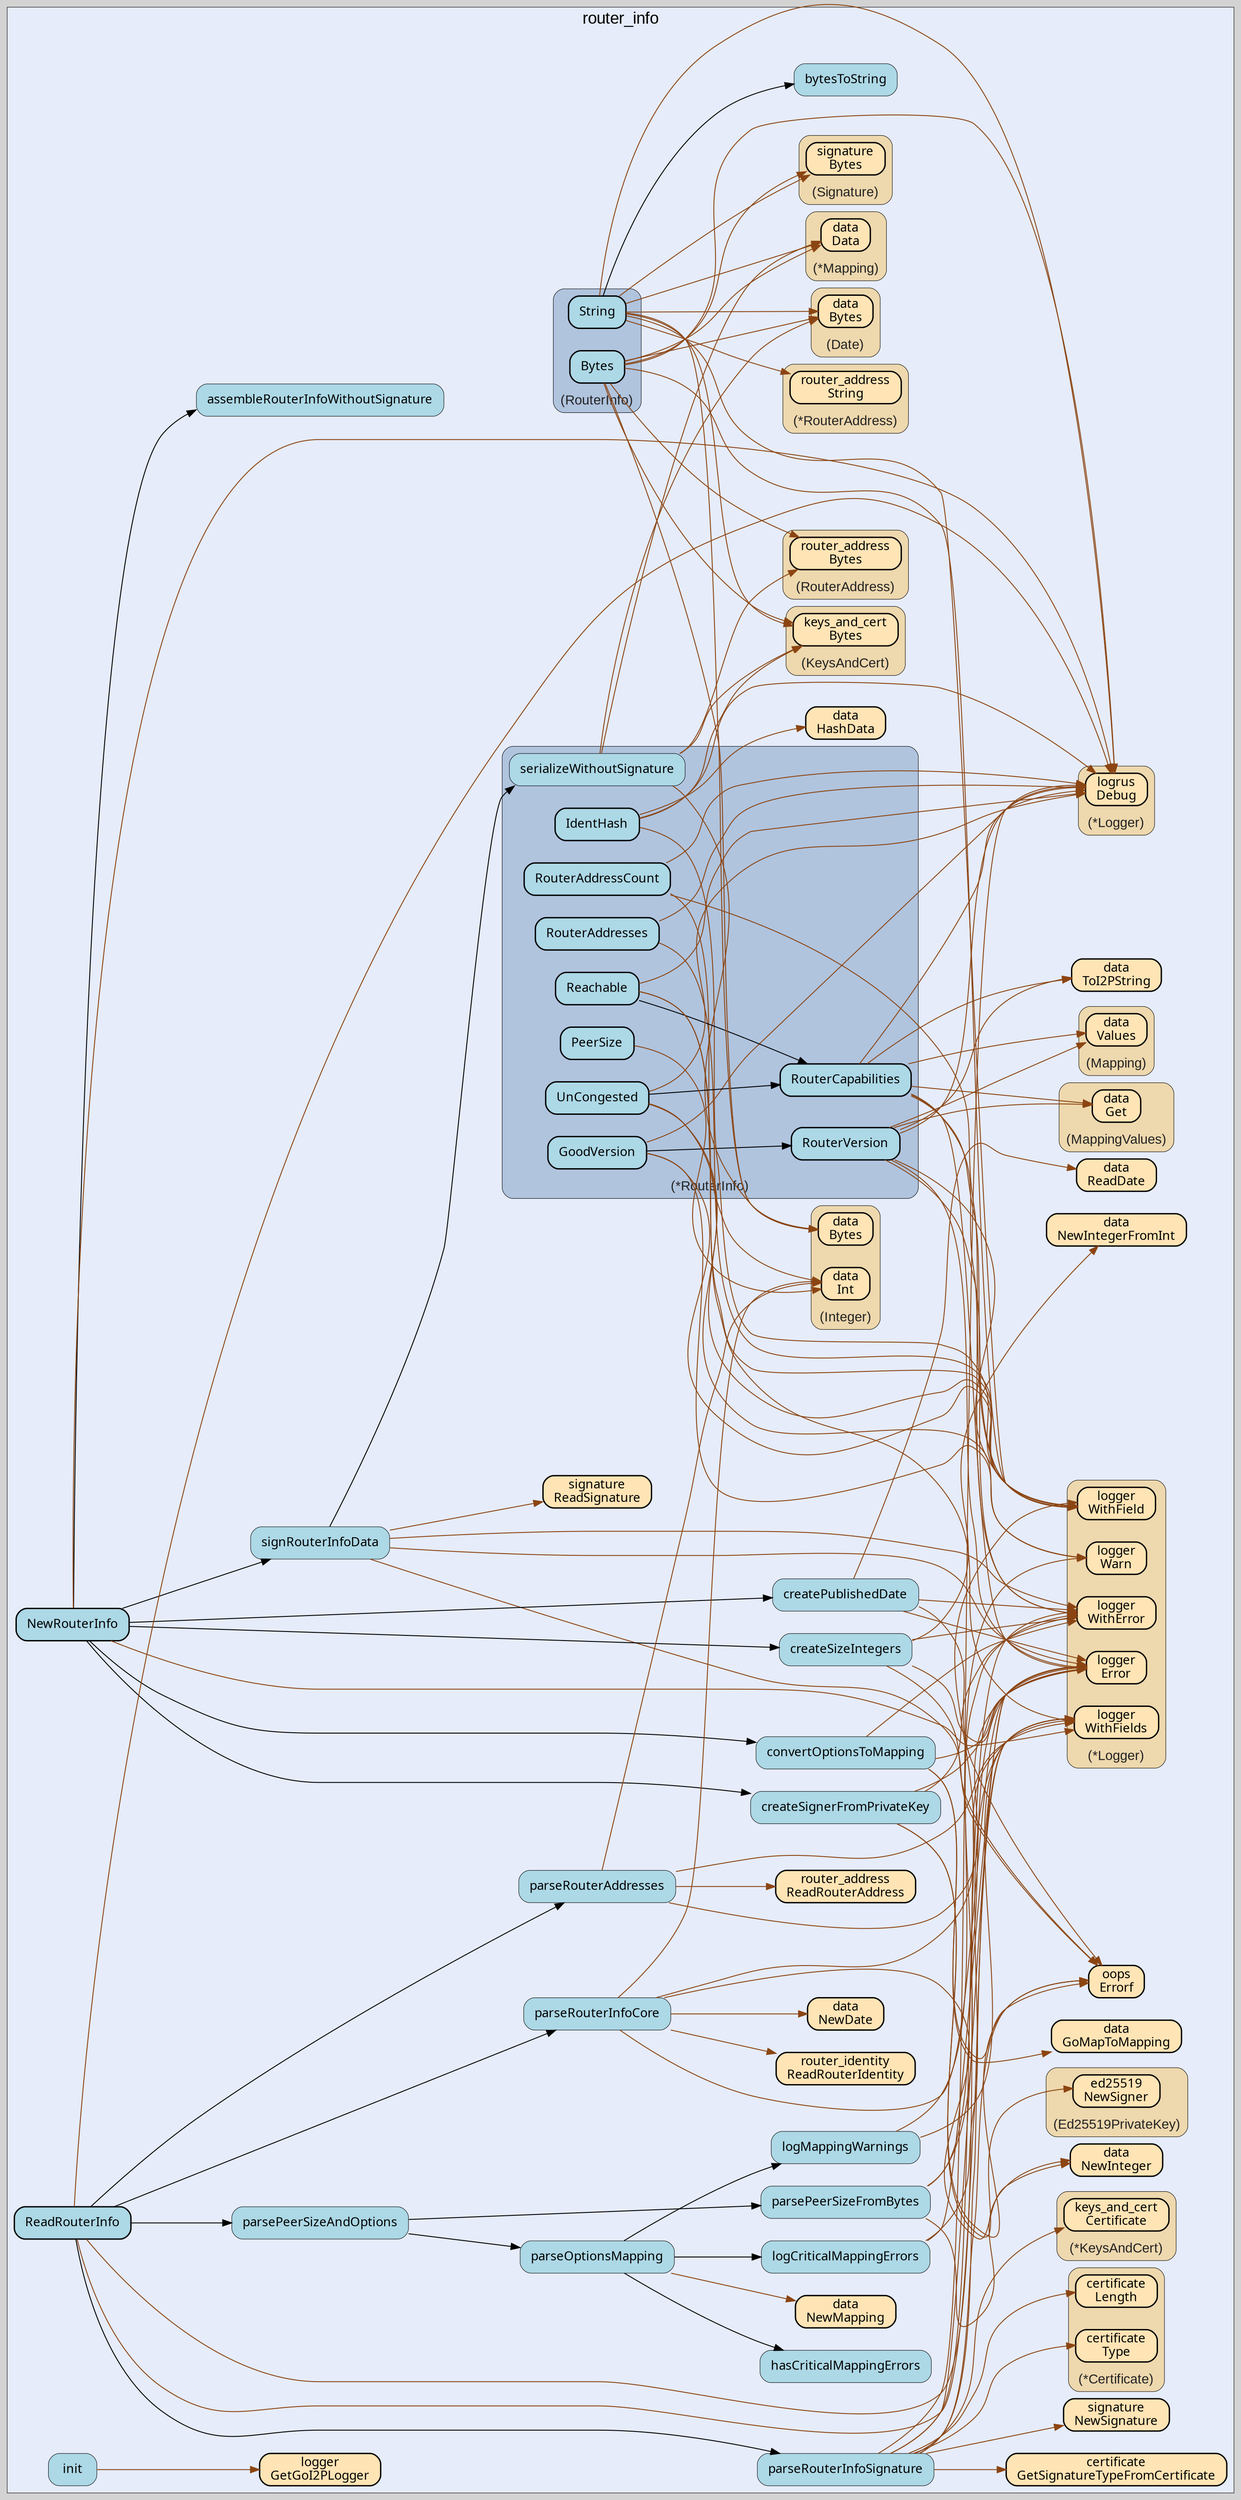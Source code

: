 digraph gocallvis {
    label="";
    labeljust="l";
    fontname="Arial";
    fontsize="14";
    rankdir="LR";
    bgcolor="lightgray";
    style="solid";
    penwidth="0.5";
    pad="0.0";
    nodesep="0.35";

    node [shape="box" style="filled,rounded" fillcolor="honeydew" fontname="Verdana" penwidth="1.0" margin="0.16,0.0"];
    edge [minlen="2"]

    subgraph "cluster_focus" {
        label="router_info";
labelloc="t";
labeljust="c";
fontsize="18";
bgcolor="#e6ecfa";
        
        "github.com/go-i2p/common/router_info.createSignerFromPrivateKey" [ fillcolor="lightblue" label="createSignerFromPrivateKey" penwidth="0.5" tooltip="github.com/go-i2p/common/router_info.createSignerFromPrivateKey | defined in router_info_struct.go:227\nat router_info_struct.go:250: calling [(*github.com/go-i2p/logger.Logger).WithError]\nat router_info_struct.go:229: calling [github.com/samber/oops.Errorf]\nat router_info_struct.go:246: calling [github.com/samber/oops.Errorf]\nat router_info_struct.go:239: calling [github.com/samber/oops.Errorf]\nat router_info_struct.go:242: calling [github.com/samber/oops.Errorf]\nat router_info_struct.go:251: calling [github.com/samber/oops.Errorf]\nat router_info_struct.go:244: calling [(github.com/go-i2p/crypto/ed25519.Ed25519PrivateKey).NewSigner]\nat router_info_struct.go:250: calling [(*github.com/go-i2p/logger.Logger).Error]" ]
        "github.com/samber/oops.Errorf" [ fillcolor="moccasin" label="oops\nErrorf" penwidth="1.5" tooltip="github.com/samber/oops.Errorf | defined in oops.go:34" ]
        "github.com/go-i2p/common/data.ToI2PString" [ penwidth="1.5" tooltip="github.com/go-i2p/common/data.ToI2PString | defined in string.go:111" fillcolor="moccasin" label="data\nToI2PString" ]
        "github.com/go-i2p/common/router_info.bytesToString" [ fillcolor="lightblue" label="bytesToString" penwidth="0.5" tooltip="github.com/go-i2p/common/router_info.bytesToString | defined in utils.go:8" ]
        "github.com/go-i2p/common/router_info.signRouterInfoData" [ penwidth="0.5" tooltip="github.com/go-i2p/common/router_info.signRouterInfoData | defined in router_info_struct.go:258\nat router_info_struct.go:267: calling [github.com/go-i2p/common/signature.ReadSignature]\nat router_info_struct.go:263: calling [(*github.com/go-i2p/logger.Logger).WithError]\nat router_info_struct.go:269: calling [(*github.com/go-i2p/logger.Logger).WithError]\nat router_info_struct.go:264: calling [github.com/samber/oops.Errorf]\nat router_info_struct.go:270: calling [github.com/samber/oops.Errorf]\nat router_info_struct.go:259: calling [(*github.com/go-i2p/common/router_info.RouterInfo).serializeWithoutSignature]\nat router_info_struct.go:263: calling [(*github.com/go-i2p/logger.Logger).Error]\nat router_info_struct.go:269: calling [(*github.com/go-i2p/logger.Logger).Error]" fillcolor="lightblue" label="signRouterInfoData" ]
        "github.com/go-i2p/common/signature.ReadSignature" [ fillcolor="moccasin" label="signature\nReadSignature" penwidth="1.5" tooltip="github.com/go-i2p/common/signature.ReadSignature | defined in utils.go:18" ]
        "github.com/go-i2p/common/router_info.createPublishedDate" [ fillcolor="lightblue" label="createPublishedDate" penwidth="0.5" tooltip="github.com/go-i2p/common/router_info.createPublishedDate | defined in router_info_struct.go:167\nat router_info_struct.go:174: calling [github.com/samber/oops.Errorf]\nat router_info_struct.go:171: calling [github.com/go-i2p/common/data.ReadDate]\nat router_info_struct.go:173: calling [(*github.com/go-i2p/logger.Logger).Error]\nat router_info_struct.go:173: calling [(*github.com/go-i2p/logger.Logger).WithError]" ]
        "github.com/go-i2p/common/data.ReadDate" [ fillcolor="moccasin" label="data\nReadDate" penwidth="1.5" tooltip="github.com/go-i2p/common/data.ReadDate | defined in date.go:49" ]
        "github.com/go-i2p/common/data.HashData" [ fillcolor="moccasin" label="data\nHashData" penwidth="1.5" tooltip="github.com/go-i2p/common/data.HashData | defined in hash.go:30" ]
        "github.com/go-i2p/common/router_info.NewRouterInfo" [ fillcolor="lightblue" label="NewRouterInfo" penwidth="1.5" tooltip="github.com/go-i2p/common/router_info.NewRouterInfo | defined in router_info_struct.go:116\nat router_info_struct.go:141: calling [github.com/go-i2p/common/router_info.assembleRouterInfoWithoutSignature]\nat router_info_struct.go:148: calling [github.com/go-i2p/common/router_info.signRouterInfoData]\nat router_info_struct.go:136: calling [github.com/go-i2p/common/router_info.convertOptionsToMapping]\nat router_info_struct.go:124: calling [(*github.com/sirupsen/logrus.Logger).Debug]\nat router_info_struct.go:161: calling [(*github.com/sirupsen/logrus.Logger).Debug]\nat router_info_struct.go:131: calling [github.com/go-i2p/common/router_info.createSizeIntegers]\nat router_info_struct.go:126: calling [github.com/go-i2p/common/router_info.createPublishedDate]\nat router_info_struct.go:143: calling [github.com/go-i2p/common/router_info.createSignerFromPrivateKey]\nat router_info_struct.go:155: calling [(*github.com/go-i2p/logger.Logger).WithFields]" ]
        "github.com/go-i2p/common/router_info.createSizeIntegers" [ fillcolor="lightblue" label="createSizeIntegers" penwidth="0.5" tooltip="github.com/go-i2p/common/router_info.createSizeIntegers | defined in router_info_struct.go:180\nat router_info_struct.go:183: calling [(*github.com/go-i2p/logger.Logger).WithError]\nat router_info_struct.go:189: calling [(*github.com/go-i2p/logger.Logger).WithError]\nat router_info_struct.go:184: calling [github.com/samber/oops.Errorf]\nat router_info_struct.go:190: calling [github.com/samber/oops.Errorf]\nat router_info_struct.go:183: calling [(*github.com/go-i2p/logger.Logger).Error]\nat router_info_struct.go:189: calling [(*github.com/go-i2p/logger.Logger).Error]\nat router_info_struct.go:181: calling [github.com/go-i2p/common/data.NewIntegerFromInt]\nat router_info_struct.go:187: calling [github.com/go-i2p/common/data.NewIntegerFromInt]" ]
        "github.com/go-i2p/common/data.NewIntegerFromInt" [ fillcolor="moccasin" label="data\nNewIntegerFromInt" penwidth="1.5" tooltip="github.com/go-i2p/common/data.NewIntegerFromInt | defined in integer.go:54" ]
        "github.com/go-i2p/common/router_info.convertOptionsToMapping" [ fillcolor="lightblue" label="convertOptionsToMapping" penwidth="0.5" tooltip="github.com/go-i2p/common/router_info.convertOptionsToMapping | defined in router_info_struct.go:197\nat router_info_struct.go:200: calling [(*github.com/go-i2p/logger.Logger).Error]\nat router_info_struct.go:200: calling [(*github.com/go-i2p/logger.Logger).WithError]\nat router_info_struct.go:201: calling [github.com/samber/oops.Errorf]\nat router_info_struct.go:198: calling [github.com/go-i2p/common/data.GoMapToMapping]" ]
        "github.com/go-i2p/common/data.GoMapToMapping" [ fillcolor="moccasin" label="data\nGoMapToMapping" penwidth="1.5" tooltip="github.com/go-i2p/common/data.GoMapToMapping | defined in mapping.go:98" ]
        "github.com/go-i2p/common/router_info.assembleRouterInfoWithoutSignature" [ penwidth="0.5" tooltip="github.com/go-i2p/common/router_info.assembleRouterInfoWithoutSignature | defined in router_info_struct.go:207" fillcolor="lightblue" label="assembleRouterInfoWithoutSignature" ]
        "github.com/go-i2p/common/router_info.parseRouterAddresses" [ fillcolor="lightblue" label="parseRouterAddresses" penwidth="0.5" tooltip="github.com/go-i2p/common/router_info.parseRouterAddresses | defined in router_info_struct.go:560\nat router_info_struct.go:567: calling [(*github.com/go-i2p/logger.Logger).WithFields]\nat router_info_struct.go:571: calling [(*github.com/go-i2p/logger.Logger).Error]\nat router_info_struct.go:563: calling [(github.com/go-i2p/common/data.Integer).Int]\nat router_info_struct.go:564: calling [github.com/go-i2p/common/router_address.ReadRouterAddress]" ]
        "github.com/go-i2p/common/router_address.ReadRouterAddress" [ fillcolor="moccasin" label="router_address\nReadRouterAddress" penwidth="1.5" tooltip="github.com/go-i2p/common/router_address.ReadRouterAddress | defined in utils.go:17" ]
        "github.com/go-i2p/common/router_info.parseOptionsMapping" [ label="parseOptionsMapping" penwidth="0.5" tooltip="github.com/go-i2p/common/router_info.parseOptionsMapping | defined in router_info_struct.go:606\nat router_info_struct.go:614: calling [github.com/go-i2p/common/router_info.logCriticalMappingErrors]\nat router_info_struct.go:618: calling [github.com/go-i2p/common/router_info.logMappingWarnings]\nat router_info_struct.go:613: calling [github.com/go-i2p/common/router_info.hasCriticalMappingErrors]\nat router_info_struct.go:608: calling [github.com/go-i2p/common/data.NewMapping]" fillcolor="lightblue" ]
        "github.com/go-i2p/common/data.NewMapping" [ fillcolor="moccasin" label="data\nNewMapping" penwidth="1.5" tooltip="github.com/go-i2p/common/data.NewMapping | defined in mapping.go:261" ]
        "github.com/go-i2p/common/router_info.hasCriticalMappingErrors" [ fillcolor="lightblue" label="hasCriticalMappingErrors" penwidth="0.5" tooltip="github.com/go-i2p/common/router_info.hasCriticalMappingErrors | defined in router_info_struct.go:623" ]
        "github.com/go-i2p/common/router_info.logCriticalMappingErrors" [ fillcolor="lightblue" label="logCriticalMappingErrors" penwidth="0.5" tooltip="github.com/go-i2p/common/router_info.logCriticalMappingErrors | defined in router_info_struct.go:633\nat router_info_struct.go:638: calling [(*github.com/go-i2p/logger.Logger).Error]\nat router_info_struct.go:634: calling [(*github.com/go-i2p/logger.Logger).WithFields]" ]
        "github.com/go-i2p/common/router_info.logMappingWarnings" [ tooltip="github.com/go-i2p/common/router_info.logMappingWarnings | defined in router_info_struct.go:642\nat router_info_struct.go:643: calling [(*github.com/go-i2p/logger.Logger).WithFields]\nat router_info_struct.go:646: calling [(*github.com/go-i2p/logger.Logger).Warn]" fillcolor="lightblue" label="logMappingWarnings" penwidth="0.5" ]
        "github.com/go-i2p/common/router_info.parseRouterInfoSignature" [ penwidth="0.5" tooltip="github.com/go-i2p/common/router_info.parseRouterInfoSignature | defined in router_info_struct.go:650\nat router_info_struct.go:655: calling [(*github.com/go-i2p/common/certificate.Certificate).Type]\nat router_info_struct.go:660: calling [github.com/go-i2p/common/certificate.GetSignatureTypeFromCertificate]\nat router_info_struct.go:652: calling [(*github.com/go-i2p/common/keys_and_cert.KeysAndCert).Certificate]\nat router_info_struct.go:679: calling [github.com/go-i2p/common/signature.NewSignature]\nat router_info_struct.go:662: calling [(*github.com/go-i2p/logger.Logger).Error]\nat router_info_struct.go:671: calling [(*github.com/go-i2p/logger.Logger).Error]\nat router_info_struct.go:685: calling [(*github.com/go-i2p/logger.Logger).Error]\nat router_info_struct.go:663: calling [github.com/samber/oops.Errorf]\nat router_info_struct.go:672: calling [github.com/samber/oops.Errorf]\nat router_info_struct.go:686: calling [github.com/samber/oops.Errorf]\nat router_info_struct.go:653: calling [(*github.com/go-i2p/logger.Logger).WithFields]\nat router_info_struct.go:668: calling [(*github.com/go-i2p/logger.Logger).WithFields]\nat router_info_struct.go:675: calling [(*github.com/go-i2p/logger.Logger).WithFields]\nat router_info_struct.go:681: calling [(*github.com/go-i2p/logger.Logger).WithFields]\nat router_info_struct.go:658: calling [(*github.com/sirupsen/logrus.Logger).Debug]\nat router_info_struct.go:677: calling [(*github.com/sirupsen/logrus.Logger).Debug]\nat router_info_struct.go:662: calling [(*github.com/go-i2p/logger.Logger).WithError]\nat router_info_struct.go:656: calling [(*github.com/go-i2p/common/certificate.Certificate).Length]" fillcolor="lightblue" label="parseRouterInfoSignature" ]
        "github.com/go-i2p/common/certificate.GetSignatureTypeFromCertificate" [ label="certificate\nGetSignatureTypeFromCertificate" penwidth="1.5" tooltip="github.com/go-i2p/common/certificate.GetSignatureTypeFromCertificate | defined in certificate.go:145" fillcolor="moccasin" ]
        "github.com/go-i2p/common/signature.NewSignature" [ fillcolor="moccasin" label="signature\nNewSignature" penwidth="1.5" tooltip="github.com/go-i2p/common/signature.NewSignature | defined in signature_struct.go:39" ]
        "github.com/go-i2p/common/router_info.parsePeerSizeFromBytes" [ fillcolor="lightblue" label="parsePeerSizeFromBytes" penwidth="0.5" tooltip="github.com/go-i2p/common/router_info.parsePeerSizeFromBytes | defined in router_info_struct.go:596\nat router_info_struct.go:599: calling [(*github.com/go-i2p/logger.Logger).WithError]\nat router_info_struct.go:599: calling [(*github.com/go-i2p/logger.Logger).Error]\nat router_info_struct.go:597: calling [github.com/go-i2p/common/data.NewInteger]" ]
        "github.com/go-i2p/common/data.NewInteger" [ fillcolor="moccasin" label="data\nNewInteger" penwidth="1.5" tooltip="github.com/go-i2p/common/data.NewInteger | defined in integer.go:47" ]
        "github.com/go-i2p/common/router_info.ReadRouterInfo" [ tooltip="github.com/go-i2p/common/router_info.ReadRouterInfo | defined in router_info_struct.go:484\nat router_info_struct.go:506: calling [github.com/go-i2p/common/router_info.parseRouterInfoSignature]\nat router_info_struct.go:485: calling [(*github.com/sirupsen/logrus.Logger).Debug]\nat router_info_struct.go:516: calling [(*github.com/sirupsen/logrus.Logger).Debug]\nat router_info_struct.go:485: calling [(*github.com/go-i2p/logger.Logger).WithField]\nat router_info_struct.go:500: calling [github.com/go-i2p/common/router_info.parsePeerSizeAndOptions]\nat router_info_struct.go:511: calling [(*github.com/go-i2p/logger.Logger).WithFields]\nat router_info_struct.go:488: calling [github.com/go-i2p/common/router_info.parseRouterInfoCore]\nat router_info_struct.go:494: calling [github.com/go-i2p/common/router_info.parseRouterAddresses]" fillcolor="lightblue" label="ReadRouterInfo" penwidth="1.5" ]
        "github.com/go-i2p/common/router_info.parseRouterInfoCore" [ fillcolor="lightblue" label="parseRouterInfoCore" penwidth="0.5" tooltip="github.com/go-i2p/common/router_info.parseRouterInfoCore | defined in router_info_struct.go:522\nat router_info_struct.go:550: calling [(github.com/go-i2p/common/data.Integer).Int]\nat router_info_struct.go:525: calling [(*github.com/go-i2p/logger.Logger).WithFields]\nat router_info_struct.go:536: calling [(*github.com/go-i2p/logger.Logger).WithFields]\nat router_info_struct.go:547: calling [(*github.com/go-i2p/logger.Logger).WithFields]\nat router_info_struct.go:545: calling [github.com/go-i2p/common/data.NewInteger]\nat router_info_struct.go:530: calling [(*github.com/go-i2p/logger.Logger).Error]\nat router_info_struct.go:541: calling [(*github.com/go-i2p/logger.Logger).Error]\nat router_info_struct.go:552: calling [(*github.com/go-i2p/logger.Logger).Error]\nat router_info_struct.go:523: calling [github.com/go-i2p/common/router_identity.ReadRouterIdentity]\nat router_info_struct.go:534: calling [github.com/go-i2p/common/data.NewDate]" ]
        "github.com/go-i2p/common/router_identity.ReadRouterIdentity" [ fillcolor="moccasin" label="router_identity\nReadRouterIdentity" penwidth="1.5" tooltip="github.com/go-i2p/common/router_identity.ReadRouterIdentity | defined in router_identity_struct.go:73" ]
        "github.com/go-i2p/common/data.NewDate" [ fillcolor="moccasin" label="data\nNewDate" penwidth="1.5" tooltip="github.com/go-i2p/common/data.NewDate | defined in date.go:68" ]
        "github.com/go-i2p/common/router_info.parsePeerSizeAndOptions" [ tooltip="github.com/go-i2p/common/router_info.parsePeerSizeAndOptions | defined in router_info_struct.go:581\nat router_info_struct.go:587: calling [github.com/go-i2p/common/router_info.parseOptionsMapping]\nat router_info_struct.go:582: calling [github.com/go-i2p/common/router_info.parsePeerSizeFromBytes]" fillcolor="lightblue" label="parsePeerSizeAndOptions" penwidth="0.5" ]
        "github.com/go-i2p/common/router_info.init" [ tooltip="github.com/go-i2p/common/router_info.init | defined in .:0\nat router_info.go:8: calling [github.com/go-i2p/logger.GetGoI2PLogger]" fillcolor="lightblue" label="init" penwidth="0.5" ]
        "github.com/go-i2p/logger.GetGoI2PLogger" [ fillcolor="moccasin" label="logger\nGetGoI2PLogger" penwidth="1.5" tooltip="github.com/go-i2p/logger.GetGoI2PLogger | defined in log.go:120" ]
        
        subgraph "cluster_*github.com/go-i2p/common/certificate.Certificate" {
        fontcolor="#222222";
labelloc="b";
style="rounded,filled";
fillcolor="wheat2";
label="(*Certificate)";
tooltip="type: *github.com/go-i2p/common/certificate.Certificate";
penwidth="0.5";
fontsize="15";
        
        "(*github.com/go-i2p/common/certificate.Certificate).Type" [ fillcolor="moccasin" label="certificate\nType" penwidth="1.5" tooltip="(*github.com/go-i2p/common/certificate.Certificate).Type | defined in certificate_struct.go:159" ]
        "(*github.com/go-i2p/common/certificate.Certificate).Length" [ penwidth="1.5" tooltip="(*github.com/go-i2p/common/certificate.Certificate).Length | defined in certificate_struct.go:168" fillcolor="moccasin" label="certificate\nLength" ]
        
    }

        subgraph "cluster_*github.com/go-i2p/common/data.Mapping" {
        style="rounded,filled";
fillcolor="wheat2";
label="(*Mapping)";
tooltip="type: *github.com/go-i2p/common/data.Mapping";
penwidth="0.5";
fontsize="15";
fontcolor="#222222";
labelloc="b";
        
        "(*github.com/go-i2p/common/data.Mapping).Data" [ fillcolor="moccasin" label="data\nData" penwidth="1.5" tooltip="(*github.com/go-i2p/common/data.Mapping).Data | defined in mapping.go:60" ]
        
    }

        subgraph "cluster_*github.com/go-i2p/common/keys_and_cert.KeysAndCert" {
        fontcolor="#222222";
labelloc="b";
style="rounded,filled";
fillcolor="wheat2";
label="(*KeysAndCert)";
tooltip="type: *github.com/go-i2p/common/keys_and_cert.KeysAndCert";
penwidth="0.5";
fontsize="15";
        
        "(*github.com/go-i2p/common/keys_and_cert.KeysAndCert).Certificate" [ tooltip="(*github.com/go-i2p/common/keys_and_cert.KeysAndCert).Certificate | defined in keys_and_cert_struct.go:195" fillcolor="moccasin" label="keys_and_cert\nCertificate" penwidth="1.5" ]
        
    }

        subgraph "cluster_*github.com/go-i2p/common/router_address.RouterAddress" {
        fontcolor="#222222";
labelloc="b";
style="rounded,filled";
fillcolor="wheat2";
label="(*RouterAddress)";
tooltip="type: *github.com/go-i2p/common/router_address.RouterAddress";
penwidth="0.5";
fontsize="15";
        
        "(*github.com/go-i2p/common/router_address.RouterAddress).String" [ fillcolor="moccasin" label="router_address\nString" penwidth="1.5" tooltip="(*github.com/go-i2p/common/router_address.RouterAddress).String | defined in router_address_methods.go:56" ]
        
    }

        subgraph "cluster_*github.com/go-i2p/common/router_info.RouterInfo" {
        fontsize="15";
fontcolor="#222222";
fillcolor="lightsteelblue";
labelloc="b";
style="rounded,filled";
label="(*RouterInfo)";
tooltip="type: *github.com/go-i2p/common/router_info.RouterInfo";
penwidth="0.5";
        
        "(*github.com/go-i2p/common/router_info.RouterInfo).RouterAddressCount" [ fillcolor="lightblue" label="RouterAddressCount" penwidth="1.5" tooltip="(*github.com/go-i2p/common/router_info.RouterInfo).RouterAddressCount | defined in router_info_struct.go:329\nat router_info_struct.go:331: calling [(*github.com/sirupsen/logrus.Logger).Debug]\nat router_info_struct.go:330: calling [(github.com/go-i2p/common/data.Integer).Int]\nat router_info_struct.go:331: calling [(*github.com/go-i2p/logger.Logger).WithField]" ]
        "(*github.com/go-i2p/common/router_info.RouterInfo).RouterCapabilities" [ fillcolor="lightblue" label="RouterCapabilities" penwidth="1.5" tooltip="(*github.com/go-i2p/common/router_info.RouterInfo).RouterCapabilities | defined in router_info_struct.go:370\nat router_info_struct.go:374: calling [(*github.com/go-i2p/logger.Logger).WithError]\nat router_info_struct.go:379: calling [(*github.com/go-i2p/logger.Logger).WithField]\nat router_info_struct.go:378: calling [(github.com/go-i2p/common/data.Mapping).Values]\nat router_info_struct.go:372: calling [github.com/go-i2p/common/data.ToI2PString]\nat router_info_struct.go:374: calling [(*github.com/go-i2p/logger.Logger).Error]\nat router_info_struct.go:371: calling [(*github.com/sirupsen/logrus.Logger).Debug]\nat router_info_struct.go:379: calling [(*github.com/sirupsen/logrus.Logger).Debug]\nat router_info_struct.go:378: calling [(github.com/go-i2p/common/data.MappingValues).Get]" ]
        "(*github.com/go-i2p/common/router_info.RouterInfo).GoodVersion" [ tooltip="(*github.com/go-i2p/common/router_info.RouterInfo).GoodVersion | defined in router_info_struct.go:398\nat router_info_struct.go:403: calling [(*github.com/go-i2p/logger.Logger).WithField]\nat router_info_struct.go:414: calling [(*github.com/go-i2p/logger.Logger).WithField]\nat router_info_struct.go:403: calling [(*github.com/go-i2p/logger.Logger).Warn]\nat router_info_struct.go:414: calling [(*github.com/go-i2p/logger.Logger).Warn]\nat router_info_struct.go:399: calling [(*github.com/sirupsen/logrus.Logger).Debug]\nat router_info_struct.go:400: calling [(*github.com/go-i2p/common/router_info.RouterInfo).RouterVersion]" fillcolor="lightblue" label="GoodVersion" penwidth="1.5" ]
        "(*github.com/go-i2p/common/router_info.RouterInfo).RouterVersion" [ fillcolor="lightblue" label="RouterVersion" penwidth="1.5" tooltip="(*github.com/go-i2p/common/router_info.RouterInfo).RouterVersion | defined in router_info_struct.go:384\nat router_info_struct.go:392: calling [(github.com/go-i2p/common/data.Mapping).Values]\nat router_info_struct.go:393: calling [(*github.com/go-i2p/logger.Logger).WithField]\nat router_info_struct.go:388: calling [(*github.com/go-i2p/logger.Logger).WithError]\nat router_info_struct.go:386: calling [github.com/go-i2p/common/data.ToI2PString]\nat router_info_struct.go:385: calling [(*github.com/sirupsen/logrus.Logger).Debug]\nat router_info_struct.go:393: calling [(*github.com/sirupsen/logrus.Logger).Debug]\nat router_info_struct.go:392: calling [(github.com/go-i2p/common/data.MappingValues).Get]\nat router_info_struct.go:388: calling [(*github.com/go-i2p/logger.Logger).Error]" ]
        "(*github.com/go-i2p/common/router_info.RouterInfo).RouterAddresses" [ fillcolor="lightblue" label="RouterAddresses" penwidth="1.5" tooltip="(*github.com/go-i2p/common/router_info.RouterInfo).RouterAddresses | defined in router_info_struct.go:336\nat router_info_struct.go:337: calling [(*github.com/go-i2p/logger.Logger).WithField]\nat router_info_struct.go:337: calling [(*github.com/sirupsen/logrus.Logger).Debug]" ]
        "(*github.com/go-i2p/common/router_info.RouterInfo).serializeWithoutSignature" [ label="serializeWithoutSignature" penwidth="0.5" tooltip="(*github.com/go-i2p/common/router_info.RouterInfo).serializeWithoutSignature | defined in router_info_struct.go:456\nat router_info_struct.go:462: calling [(github.com/go-i2p/common/data.Date).Bytes]\nat router_info_struct.go:465: calling [(github.com/go-i2p/common/data.Integer).Bytes]\nat router_info_struct.go:473: calling [(github.com/go-i2p/common/data.Integer).Bytes]\nat router_info_struct.go:469: calling [(github.com/go-i2p/common/router_address.RouterAddress).Bytes]\nat router_info_struct.go:459: calling [(github.com/go-i2p/common/keys_and_cert.KeysAndCert).Bytes]\nat router_info_struct.go:476: calling [(*github.com/go-i2p/common/data.Mapping).Data]" fillcolor="lightblue" ]
        "(*github.com/go-i2p/common/router_info.RouterInfo).IdentHash" [ tooltip="(*github.com/go-i2p/common/router_info.RouterInfo).IdentHash | defined in router_info_struct.go:314\nat router_info_struct.go:315: calling [(*github.com/sirupsen/logrus.Logger).Debug]\nat router_info_struct.go:319: calling [(*github.com/sirupsen/logrus.Logger).Debug]\nat router_info_struct.go:318: calling [github.com/go-i2p/common/data.HashData]\nat router_info_struct.go:317: calling [(github.com/go-i2p/common/keys_and_cert.KeysAndCert).Bytes]\nat router_info_struct.go:319: calling [(*github.com/go-i2p/logger.Logger).WithField]" fillcolor="lightblue" label="IdentHash" penwidth="1.5" ]
        "(*github.com/go-i2p/common/router_info.RouterInfo).Reachable" [ penwidth="1.5" tooltip="(*github.com/go-i2p/common/router_info.RouterInfo).Reachable | defined in router_info_struct.go:439\nat router_info_struct.go:448: calling [(*github.com/go-i2p/logger.Logger).WithFields]\nat router_info_struct.go:440: calling [(*github.com/sirupsen/logrus.Logger).Debug]\nat router_info_struct.go:443: calling [(*github.com/sirupsen/logrus.Logger).Debug]\nat router_info_struct.go:451: calling [(*github.com/sirupsen/logrus.Logger).Debug]\nat router_info_struct.go:443: calling [(*github.com/go-i2p/logger.Logger).WithField]\nat router_info_struct.go:441: calling [(*github.com/go-i2p/common/router_info.RouterInfo).RouterCapabilities]" fillcolor="lightblue" label="Reachable" ]
        "(*github.com/go-i2p/common/router_info.RouterInfo).UnCongested" [ fillcolor="lightblue" label="UnCongested" penwidth="1.5" tooltip="(*github.com/go-i2p/common/router_info.RouterInfo).UnCongested | defined in router_info_struct.go:419\nat router_info_struct.go:423: calling [(*github.com/go-i2p/logger.Logger).Warn]\nat router_info_struct.go:427: calling [(*github.com/go-i2p/logger.Logger).Warn]\nat router_info_struct.go:431: calling [(*github.com/go-i2p/logger.Logger).Warn]\nat router_info_struct.go:423: calling [(*github.com/go-i2p/logger.Logger).WithField]\nat router_info_struct.go:427: calling [(*github.com/go-i2p/logger.Logger).WithField]\nat router_info_struct.go:431: calling [(*github.com/go-i2p/logger.Logger).WithField]\nat router_info_struct.go:421: calling [(*github.com/go-i2p/common/router_info.RouterInfo).RouterCapabilities]\nat router_info_struct.go:420: calling [(*github.com/sirupsen/logrus.Logger).Debug]\nat router_info_struct.go:434: calling [(*github.com/sirupsen/logrus.Logger).Debug]" ]
        "(*github.com/go-i2p/common/router_info.RouterInfo).PeerSize" [ fillcolor="lightblue" label="PeerSize" penwidth="1.5" tooltip="(*github.com/go-i2p/common/router_info.RouterInfo).PeerSize | defined in router_info_struct.go:342\nat router_info_struct.go:346: calling [(github.com/go-i2p/common/data.Integer).Int]" ]
        
    }

        subgraph "cluster_*github.com/go-i2p/logger.Logger" {
        labelloc="b";
style="rounded,filled";
fillcolor="wheat2";
label="(*Logger)";
tooltip="type: *github.com/go-i2p/logger.Logger";
penwidth="0.5";
fontsize="15";
fontcolor="#222222";
        
        "(*github.com/go-i2p/logger.Logger).WithError" [ penwidth="1.5" tooltip="(*github.com/go-i2p/logger.Logger).WithError | defined in log.go:66" fillcolor="moccasin" label="logger\nWithError" ]
        "(*github.com/go-i2p/logger.Logger).Error" [ penwidth="1.5" tooltip="(*github.com/go-i2p/logger.Logger).Error | defined in log.go:42" fillcolor="moccasin" label="logger\nError" ]
        "(*github.com/go-i2p/logger.Logger).WithField" [ label="logger\nWithField" penwidth="1.5" tooltip="(*github.com/go-i2p/logger.Logger).WithField | defined in log.go:54" fillcolor="moccasin" ]
        "(*github.com/go-i2p/logger.Logger).Warn" [ fillcolor="moccasin" label="logger\nWarn" penwidth="1.5" tooltip="(*github.com/go-i2p/logger.Logger).Warn | defined in log.go:30" ]
        "(*github.com/go-i2p/logger.Logger).WithFields" [ penwidth="1.5" tooltip="(*github.com/go-i2p/logger.Logger).WithFields | defined in log.go:60" fillcolor="moccasin" label="logger\nWithFields" ]
        
    }

        subgraph "cluster_*github.com/sirupsen/logrus.Logger" {
        label="(*Logger)";
tooltip="type: *github.com/sirupsen/logrus.Logger";
penwidth="0.5";
fontsize="15";
fontcolor="#222222";
labelloc="b";
style="rounded,filled";
fillcolor="wheat2";
        
        "(*github.com/sirupsen/logrus.Logger).Debug" [ tooltip="(*github.com/sirupsen/logrus.Logger).Debug | defined in logger.go:221" fillcolor="moccasin" label="logrus\nDebug" penwidth="1.5" ]
        
    }

        subgraph "cluster_github.com/go-i2p/common/data.Date" {
        fontsize="15";
fontcolor="#222222";
labelloc="b";
style="rounded,filled";
fillcolor="wheat2";
label="(Date)";
tooltip="type: github.com/go-i2p/common/data.Date";
penwidth="0.5";
        
        "(github.com/go-i2p/common/data.Date).Bytes" [ label="data\nBytes" penwidth="1.5" tooltip="(github.com/go-i2p/common/data.Date).Bytes | defined in date.go:29" fillcolor="moccasin" ]
        
    }

        subgraph "cluster_github.com/go-i2p/common/data.Integer" {
        fontcolor="#222222";
labelloc="b";
style="rounded,filled";
fillcolor="wheat2";
label="(Integer)";
tooltip="type: github.com/go-i2p/common/data.Integer";
penwidth="0.5";
fontsize="15";
        
        "(github.com/go-i2p/common/data.Integer).Int" [ fillcolor="moccasin" label="data\nInt" penwidth="1.5" tooltip="(github.com/go-i2p/common/data.Integer).Int | defined in integer.go:31" ]
        "(github.com/go-i2p/common/data.Integer).Bytes" [ tooltip="(github.com/go-i2p/common/data.Integer).Bytes | defined in integer.go:26" fillcolor="moccasin" label="data\nBytes" penwidth="1.5" ]
        
    }

        subgraph "cluster_github.com/go-i2p/common/data.Mapping" {
        label="(Mapping)";
tooltip="type: github.com/go-i2p/common/data.Mapping";
penwidth="0.5";
fontsize="15";
fontcolor="#222222";
labelloc="b";
style="rounded,filled";
fillcolor="wheat2";
        
        "(github.com/go-i2p/common/data.Mapping).Values" [ fillcolor="moccasin" label="data\nValues" penwidth="1.5" tooltip="(github.com/go-i2p/common/data.Mapping).Values | defined in mapping.go:48" ]
        
    }

        subgraph "cluster_github.com/go-i2p/common/data.MappingValues" {
        fontcolor="#222222";
labelloc="b";
style="rounded,filled";
fillcolor="wheat2";
label="(MappingValues)";
tooltip="type: github.com/go-i2p/common/data.MappingValues";
penwidth="0.5";
fontsize="15";
        
        "(github.com/go-i2p/common/data.MappingValues).Get" [ tooltip="(github.com/go-i2p/common/data.MappingValues).Get | defined in mapping_values.go:14" fillcolor="moccasin" label="data\nGet" penwidth="1.5" ]
        
    }

        subgraph "cluster_github.com/go-i2p/common/keys_and_cert.KeysAndCert" {
        fontsize="15";
fontcolor="#222222";
labelloc="b";
style="rounded,filled";
fillcolor="wheat2";
label="(KeysAndCert)";
tooltip="type: github.com/go-i2p/common/keys_and_cert.KeysAndCert";
penwidth="0.5";
        
        "(github.com/go-i2p/common/keys_and_cert.KeysAndCert).Bytes" [ tooltip="(github.com/go-i2p/common/keys_and_cert.KeysAndCert).Bytes | defined in keys_and_cert_struct.go:146" fillcolor="moccasin" label="keys_and_cert\nBytes" penwidth="1.5" ]
        
    }

        subgraph "cluster_github.com/go-i2p/common/router_address.RouterAddress" {
        style="rounded,filled";
fillcolor="wheat2";
label="(RouterAddress)";
tooltip="type: github.com/go-i2p/common/router_address.RouterAddress";
penwidth="0.5";
fontsize="15";
fontcolor="#222222";
labelloc="b";
        
        "(github.com/go-i2p/common/router_address.RouterAddress).Bytes" [ tooltip="(github.com/go-i2p/common/router_address.RouterAddress).Bytes | defined in router_address_methods.go:82" fillcolor="moccasin" label="router_address\nBytes" penwidth="1.5" ]
        
    }

        subgraph "cluster_github.com/go-i2p/common/router_info.RouterInfo" {
        tooltip="type: github.com/go-i2p/common/router_info.RouterInfo";
fontsize="15";
fontcolor="#222222";
labelloc="b";
fillcolor="lightsteelblue";
label="(RouterInfo)";
penwidth="0.5";
style="rounded,filled";
        
        "(github.com/go-i2p/common/router_info.RouterInfo).String" [ fillcolor="lightblue" label="String" penwidth="1.5" tooltip="(github.com/go-i2p/common/router_info.RouterInfo).String | defined in router_info_struct.go:293\nat router_info_struct.go:295: calling [(github.com/go-i2p/common/keys_and_cert.KeysAndCert).Bytes]\nat router_info_struct.go:303: calling [(github.com/go-i2p/common/signature.Signature).Bytes]\nat router_info_struct.go:302: calling [(*github.com/go-i2p/common/data.Mapping).Data]\nat router_info_struct.go:297: calling [(github.com/go-i2p/common/data.Integer).Bytes]\nat router_info_struct.go:301: calling [(github.com/go-i2p/common/data.Integer).Bytes]\nat router_info_struct.go:294: calling [(*github.com/sirupsen/logrus.Logger).Debug]\nat router_info_struct.go:304: calling [(*github.com/sirupsen/logrus.Logger).Debug]\nat router_info_struct.go:295: calling [github.com/go-i2p/common/router_info.bytesToString]\nat router_info_struct.go:296: calling [github.com/go-i2p/common/router_info.bytesToString]\nat router_info_struct.go:297: calling [github.com/go-i2p/common/router_info.bytesToString]\nat router_info_struct.go:301: calling [github.com/go-i2p/common/router_info.bytesToString]\nat router_info_struct.go:302: calling [github.com/go-i2p/common/router_info.bytesToString]\nat router_info_struct.go:303: calling [github.com/go-i2p/common/router_info.bytesToString]\nat router_info_struct.go:296: calling [(github.com/go-i2p/common/data.Date).Bytes]\nat router_info_struct.go:304: calling [(*github.com/go-i2p/logger.Logger).WithField]\nat router_info_struct.go:299: calling [(*github.com/go-i2p/common/router_address.RouterAddress).String]" ]
        "(github.com/go-i2p/common/router_info.RouterInfo).Bytes" [ fillcolor="lightblue" label="Bytes" penwidth="1.5" tooltip="(github.com/go-i2p/common/router_info.RouterInfo).Bytes | defined in router_info_struct.go:277\nat router_info_struct.go:283: calling [(github.com/go-i2p/common/router_address.RouterAddress).Bytes]\nat router_info_struct.go:278: calling [(*github.com/sirupsen/logrus.Logger).Debug]\nat router_info_struct.go:288: calling [(*github.com/sirupsen/logrus.Logger).Debug]\nat router_info_struct.go:281: calling [(github.com/go-i2p/common/data.Integer).Bytes]\nat router_info_struct.go:285: calling [(github.com/go-i2p/common/data.Integer).Bytes]\nat router_info_struct.go:279: calling [(github.com/go-i2p/common/keys_and_cert.KeysAndCert).Bytes]\nat router_info_struct.go:280: calling [(github.com/go-i2p/common/data.Date).Bytes]\nat router_info_struct.go:286: calling [(*github.com/go-i2p/common/data.Mapping).Data]\nat router_info_struct.go:288: calling [(*github.com/go-i2p/logger.Logger).WithField]\nat router_info_struct.go:287: calling [(github.com/go-i2p/common/signature.Signature).Bytes]" ]
        
    }

        subgraph "cluster_github.com/go-i2p/common/signature.Signature" {
        fontcolor="#222222";
labelloc="b";
style="rounded,filled";
fillcolor="wheat2";
label="(Signature)";
tooltip="type: github.com/go-i2p/common/signature.Signature";
penwidth="0.5";
fontsize="15";
        
        "(github.com/go-i2p/common/signature.Signature).Bytes" [ fillcolor="moccasin" label="signature\nBytes" penwidth="1.5" tooltip="(github.com/go-i2p/common/signature.Signature).Bytes | defined in signature_struct.go:81" ]
        
    }

        subgraph "cluster_github.com/go-i2p/crypto/ed25519.Ed25519PrivateKey" {
        style="rounded,filled";
fillcolor="wheat2";
label="(Ed25519PrivateKey)";
tooltip="type: github.com/go-i2p/crypto/ed25519.Ed25519PrivateKey";
penwidth="0.5";
fontsize="15";
fontcolor="#222222";
labelloc="b";
        
        "(github.com/go-i2p/crypto/ed25519.Ed25519PrivateKey).NewSigner" [ fillcolor="moccasin" label="ed25519\nNewSigner" penwidth="1.5" tooltip="(github.com/go-i2p/crypto/ed25519.Ed25519PrivateKey).NewSigner | defined in ed25519_private_key.go:40" ]
        
    }

    }

    "(*github.com/go-i2p/common/router_info.RouterInfo).RouterCapabilities" -> "(*github.com/go-i2p/logger.Logger).WithError" [ color="saddlebrown" tooltip="at router_info_struct.go:374: calling [(*github.com/go-i2p/logger.Logger).WithError]" ]
    "(*github.com/go-i2p/common/router_info.RouterInfo).RouterVersion" -> "(github.com/go-i2p/common/data.Mapping).Values" [ color="saddlebrown" tooltip="at router_info_struct.go:392: calling [(github.com/go-i2p/common/data.Mapping).Values]" ]
    "github.com/go-i2p/common/router_info.NewRouterInfo" -> "github.com/go-i2p/common/router_info.assembleRouterInfoWithoutSignature" [ tooltip="at router_info_struct.go:141: calling [github.com/go-i2p/common/router_info.assembleRouterInfoWithoutSignature]" ]
    "github.com/go-i2p/common/router_info.createSignerFromPrivateKey" -> "(*github.com/go-i2p/logger.Logger).WithError" [ color="saddlebrown" tooltip="at router_info_struct.go:250: calling [(*github.com/go-i2p/logger.Logger).WithError]" ]
    "(*github.com/go-i2p/common/router_info.RouterInfo).serializeWithoutSignature" -> "(github.com/go-i2p/common/data.Date).Bytes" [ color="saddlebrown" tooltip="at router_info_struct.go:462: calling [(github.com/go-i2p/common/data.Date).Bytes]" ]
    "github.com/go-i2p/common/router_info.logCriticalMappingErrors" -> "(*github.com/go-i2p/logger.Logger).Error" [ color="saddlebrown" tooltip="at router_info_struct.go:638: calling [(*github.com/go-i2p/logger.Logger).Error]" ]
    "(*github.com/go-i2p/common/router_info.RouterInfo).GoodVersion" -> "(*github.com/go-i2p/logger.Logger).WithField" [ color="saddlebrown" tooltip="at router_info_struct.go:403: calling [(*github.com/go-i2p/logger.Logger).WithField]\nat router_info_struct.go:414: calling [(*github.com/go-i2p/logger.Logger).WithField]" ]
    "(*github.com/go-i2p/common/router_info.RouterInfo).IdentHash" -> "(*github.com/sirupsen/logrus.Logger).Debug" [ color="saddlebrown" tooltip="at router_info_struct.go:315: calling [(*github.com/sirupsen/logrus.Logger).Debug]\nat router_info_struct.go:319: calling [(*github.com/sirupsen/logrus.Logger).Debug]" ]
    "github.com/go-i2p/common/router_info.parseRouterInfoSignature" -> "(*github.com/go-i2p/common/certificate.Certificate).Type" [ color="saddlebrown" tooltip="at router_info_struct.go:655: calling [(*github.com/go-i2p/common/certificate.Certificate).Type]" ]
    "(github.com/go-i2p/common/router_info.RouterInfo).Bytes" -> "(github.com/go-i2p/common/router_address.RouterAddress).Bytes" [ color="saddlebrown" tooltip="at router_info_struct.go:283: calling [(github.com/go-i2p/common/router_address.RouterAddress).Bytes]" ]
    "github.com/go-i2p/common/router_info.parsePeerSizeAndOptions" -> "github.com/go-i2p/common/router_info.parseOptionsMapping" [ tooltip="at router_info_struct.go:587: calling [github.com/go-i2p/common/router_info.parseOptionsMapping]" ]
    "(*github.com/go-i2p/common/router_info.RouterInfo).RouterVersion" -> "(*github.com/go-i2p/logger.Logger).WithField" [ color="saddlebrown" tooltip="at router_info_struct.go:393: calling [(*github.com/go-i2p/logger.Logger).WithField]" ]
    "github.com/go-i2p/common/router_info.convertOptionsToMapping" -> "(*github.com/go-i2p/logger.Logger).Error" [ color="saddlebrown" tooltip="at router_info_struct.go:200: calling [(*github.com/go-i2p/logger.Logger).Error]" ]
    "github.com/go-i2p/common/router_info.NewRouterInfo" -> "github.com/go-i2p/common/router_info.signRouterInfoData" [ tooltip="at router_info_struct.go:148: calling [github.com/go-i2p/common/router_info.signRouterInfoData]" ]
    "github.com/go-i2p/common/router_info.parseRouterAddresses" -> "(*github.com/go-i2p/logger.Logger).WithFields" [ color="saddlebrown" tooltip="at router_info_struct.go:567: calling [(*github.com/go-i2p/logger.Logger).WithFields]" ]
    "(*github.com/go-i2p/common/router_info.RouterInfo).PeerSize" -> "(github.com/go-i2p/common/data.Integer).Int" [ color="saddlebrown" tooltip="at router_info_struct.go:346: calling [(github.com/go-i2p/common/data.Integer).Int]" ]
    "(github.com/go-i2p/common/router_info.RouterInfo).Bytes" -> "(*github.com/sirupsen/logrus.Logger).Debug" [ color="saddlebrown" tooltip="at router_info_struct.go:278: calling [(*github.com/sirupsen/logrus.Logger).Debug]\nat router_info_struct.go:288: calling [(*github.com/sirupsen/logrus.Logger).Debug]" ]
    "(github.com/go-i2p/common/router_info.RouterInfo).Bytes" -> "(github.com/go-i2p/common/data.Integer).Bytes" [ color="saddlebrown" tooltip="at router_info_struct.go:281: calling [(github.com/go-i2p/common/data.Integer).Bytes]\nat router_info_struct.go:285: calling [(github.com/go-i2p/common/data.Integer).Bytes]" ]
    "(*github.com/go-i2p/common/router_info.RouterInfo).RouterAddresses" -> "(*github.com/go-i2p/logger.Logger).WithField" [ color="saddlebrown" tooltip="at router_info_struct.go:337: calling [(*github.com/go-i2p/logger.Logger).WithField]" ]
    "(*github.com/go-i2p/common/router_info.RouterInfo).RouterAddresses" -> "(*github.com/sirupsen/logrus.Logger).Debug" [ color="saddlebrown" tooltip="at router_info_struct.go:337: calling [(*github.com/sirupsen/logrus.Logger).Debug]" ]
    "(github.com/go-i2p/common/router_info.RouterInfo).String" -> "(github.com/go-i2p/common/keys_and_cert.KeysAndCert).Bytes" [ color="saddlebrown" tooltip="at router_info_struct.go:295: calling [(github.com/go-i2p/common/keys_and_cert.KeysAndCert).Bytes]" ]
    "(*github.com/go-i2p/common/router_info.RouterInfo).RouterVersion" -> "(*github.com/go-i2p/logger.Logger).WithError" [ color="saddlebrown" tooltip="at router_info_struct.go:388: calling [(*github.com/go-i2p/logger.Logger).WithError]" ]
    "github.com/go-i2p/common/router_info.NewRouterInfo" -> "github.com/go-i2p/common/router_info.convertOptionsToMapping" [ tooltip="at router_info_struct.go:136: calling [github.com/go-i2p/common/router_info.convertOptionsToMapping]" ]
    "github.com/go-i2p/common/router_info.parseRouterInfoSignature" -> "github.com/go-i2p/common/certificate.GetSignatureTypeFromCertificate" [ tooltip="at router_info_struct.go:660: calling [github.com/go-i2p/common/certificate.GetSignatureTypeFromCertificate]" color="saddlebrown" ]
    "github.com/go-i2p/common/router_info.parsePeerSizeFromBytes" -> "(*github.com/go-i2p/logger.Logger).WithError" [ tooltip="at router_info_struct.go:599: calling [(*github.com/go-i2p/logger.Logger).WithError]" color="saddlebrown" ]
    "(*github.com/go-i2p/common/router_info.RouterInfo).UnCongested" -> "(*github.com/go-i2p/logger.Logger).Warn" [ color="saddlebrown" tooltip="at router_info_struct.go:423: calling [(*github.com/go-i2p/logger.Logger).Warn]\nat router_info_struct.go:427: calling [(*github.com/go-i2p/logger.Logger).Warn]\nat router_info_struct.go:431: calling [(*github.com/go-i2p/logger.Logger).Warn]" ]
    "(*github.com/go-i2p/common/router_info.RouterInfo).RouterVersion" -> "github.com/go-i2p/common/data.ToI2PString" [ color="saddlebrown" tooltip="at router_info_struct.go:386: calling [github.com/go-i2p/common/data.ToI2PString]" ]
    "(github.com/go-i2p/common/router_info.RouterInfo).String" -> "(github.com/go-i2p/common/signature.Signature).Bytes" [ color="saddlebrown" tooltip="at router_info_struct.go:303: calling [(github.com/go-i2p/common/signature.Signature).Bytes]" ]
    "github.com/go-i2p/common/router_info.signRouterInfoData" -> "github.com/go-i2p/common/signature.ReadSignature" [ color="saddlebrown" tooltip="at router_info_struct.go:267: calling [github.com/go-i2p/common/signature.ReadSignature]" ]
    "github.com/go-i2p/common/router_info.parseRouterInfoSignature" -> "(*github.com/go-i2p/common/keys_and_cert.KeysAndCert).Certificate" [ color="saddlebrown" tooltip="at router_info_struct.go:652: calling [(*github.com/go-i2p/common/keys_and_cert.KeysAndCert).Certificate]" ]
    "github.com/go-i2p/common/router_info.ReadRouterInfo" -> "github.com/go-i2p/common/router_info.parseRouterInfoSignature" [ tooltip="at router_info_struct.go:506: calling [github.com/go-i2p/common/router_info.parseRouterInfoSignature]" ]
    "github.com/go-i2p/common/router_info.createPublishedDate" -> "github.com/samber/oops.Errorf" [ color="saddlebrown" tooltip="at router_info_struct.go:174: calling [github.com/samber/oops.Errorf]" ]
    "github.com/go-i2p/common/router_info.convertOptionsToMapping" -> "(*github.com/go-i2p/logger.Logger).WithError" [ color="saddlebrown" tooltip="at router_info_struct.go:200: calling [(*github.com/go-i2p/logger.Logger).WithError]" ]
    "github.com/go-i2p/common/router_info.init" -> "github.com/go-i2p/logger.GetGoI2PLogger" [ color="saddlebrown" tooltip="at router_info.go:8: calling [github.com/go-i2p/logger.GetGoI2PLogger]" ]
    "(*github.com/go-i2p/common/router_info.RouterInfo).GoodVersion" -> "(*github.com/go-i2p/logger.Logger).Warn" [ color="saddlebrown" tooltip="at router_info_struct.go:403: calling [(*github.com/go-i2p/logger.Logger).Warn]\nat router_info_struct.go:414: calling [(*github.com/go-i2p/logger.Logger).Warn]" ]
    "github.com/go-i2p/common/router_info.parseRouterInfoSignature" -> "github.com/go-i2p/common/signature.NewSignature" [ color="saddlebrown" tooltip="at router_info_struct.go:679: calling [github.com/go-i2p/common/signature.NewSignature]" ]
    "(*github.com/go-i2p/common/router_info.RouterInfo).UnCongested" -> "(*github.com/go-i2p/logger.Logger).WithField" [ tooltip="at router_info_struct.go:423: calling [(*github.com/go-i2p/logger.Logger).WithField]\nat router_info_struct.go:427: calling [(*github.com/go-i2p/logger.Logger).WithField]\nat router_info_struct.go:431: calling [(*github.com/go-i2p/logger.Logger).WithField]" color="saddlebrown" ]
    "(github.com/go-i2p/common/router_info.RouterInfo).Bytes" -> "(github.com/go-i2p/common/keys_and_cert.KeysAndCert).Bytes" [ tooltip="at router_info_struct.go:279: calling [(github.com/go-i2p/common/keys_and_cert.KeysAndCert).Bytes]" color="saddlebrown" ]
    "github.com/go-i2p/common/router_info.logMappingWarnings" -> "(*github.com/go-i2p/logger.Logger).WithFields" [ color="saddlebrown" tooltip="at router_info_struct.go:643: calling [(*github.com/go-i2p/logger.Logger).WithFields]" ]
    "github.com/go-i2p/common/router_info.createSignerFromPrivateKey" -> "github.com/samber/oops.Errorf" [ color="saddlebrown" tooltip="at router_info_struct.go:229: calling [github.com/samber/oops.Errorf]\nat router_info_struct.go:246: calling [github.com/samber/oops.Errorf]\nat router_info_struct.go:239: calling [github.com/samber/oops.Errorf]\nat router_info_struct.go:242: calling [github.com/samber/oops.Errorf]\nat router_info_struct.go:251: calling [github.com/samber/oops.Errorf]" ]
    "(*github.com/go-i2p/common/router_info.RouterInfo).RouterCapabilities" -> "(*github.com/go-i2p/logger.Logger).WithField" [ color="saddlebrown" tooltip="at router_info_struct.go:379: calling [(*github.com/go-i2p/logger.Logger).WithField]" ]
    "github.com/go-i2p/common/router_info.parsePeerSizeFromBytes" -> "(*github.com/go-i2p/logger.Logger).Error" [ color="saddlebrown" tooltip="at router_info_struct.go:599: calling [(*github.com/go-i2p/logger.Logger).Error]" ]
    "(*github.com/go-i2p/common/router_info.RouterInfo).RouterCapabilities" -> "(github.com/go-i2p/common/data.Mapping).Values" [ tooltip="at router_info_struct.go:378: calling [(github.com/go-i2p/common/data.Mapping).Values]" color="saddlebrown" ]
    "github.com/go-i2p/common/router_info.createPublishedDate" -> "github.com/go-i2p/common/data.ReadDate" [ color="saddlebrown" tooltip="at router_info_struct.go:171: calling [github.com/go-i2p/common/data.ReadDate]" ]
    "github.com/go-i2p/common/router_info.parseRouterAddresses" -> "(*github.com/go-i2p/logger.Logger).Error" [ tooltip="at router_info_struct.go:571: calling [(*github.com/go-i2p/logger.Logger).Error]" color="saddlebrown" ]
    "github.com/go-i2p/common/router_info.ReadRouterInfo" -> "(*github.com/sirupsen/logrus.Logger).Debug" [ color="saddlebrown" tooltip="at router_info_struct.go:485: calling [(*github.com/sirupsen/logrus.Logger).Debug]\nat router_info_struct.go:516: calling [(*github.com/sirupsen/logrus.Logger).Debug]" ]
    "(*github.com/go-i2p/common/router_info.RouterInfo).Reachable" -> "(*github.com/go-i2p/logger.Logger).WithFields" [ color="saddlebrown" tooltip="at router_info_struct.go:448: calling [(*github.com/go-i2p/logger.Logger).WithFields]" ]
    "(github.com/go-i2p/common/router_info.RouterInfo).String" -> "(*github.com/go-i2p/common/data.Mapping).Data" [ color="saddlebrown" tooltip="at router_info_struct.go:302: calling [(*github.com/go-i2p/common/data.Mapping).Data]" ]
    "(*github.com/go-i2p/common/router_info.RouterInfo).IdentHash" -> "github.com/go-i2p/common/data.HashData" [ color="saddlebrown" tooltip="at router_info_struct.go:318: calling [github.com/go-i2p/common/data.HashData]" ]
    "github.com/go-i2p/common/router_info.parseRouterInfoCore" -> "(github.com/go-i2p/common/data.Integer).Int" [ color="saddlebrown" tooltip="at router_info_struct.go:550: calling [(github.com/go-i2p/common/data.Integer).Int]" ]
    "(*github.com/go-i2p/common/router_info.RouterInfo).Reachable" -> "(*github.com/sirupsen/logrus.Logger).Debug" [ color="saddlebrown" tooltip="at router_info_struct.go:440: calling [(*github.com/sirupsen/logrus.Logger).Debug]\nat router_info_struct.go:443: calling [(*github.com/sirupsen/logrus.Logger).Debug]\nat router_info_struct.go:451: calling [(*github.com/sirupsen/logrus.Logger).Debug]" ]
    "(github.com/go-i2p/common/router_info.RouterInfo).String" -> "(github.com/go-i2p/common/data.Integer).Bytes" [ tooltip="at router_info_struct.go:297: calling [(github.com/go-i2p/common/data.Integer).Bytes]\nat router_info_struct.go:301: calling [(github.com/go-i2p/common/data.Integer).Bytes]" color="saddlebrown" ]
    "github.com/go-i2p/common/router_info.convertOptionsToMapping" -> "github.com/samber/oops.Errorf" [ color="saddlebrown" tooltip="at router_info_struct.go:201: calling [github.com/samber/oops.Errorf]" ]
    "github.com/go-i2p/common/router_info.parseRouterInfoSignature" -> "(*github.com/go-i2p/logger.Logger).Error" [ color="saddlebrown" tooltip="at router_info_struct.go:662: calling [(*github.com/go-i2p/logger.Logger).Error]\nat router_info_struct.go:671: calling [(*github.com/go-i2p/logger.Logger).Error]\nat router_info_struct.go:685: calling [(*github.com/go-i2p/logger.Logger).Error]" ]
    "(*github.com/go-i2p/common/router_info.RouterInfo).serializeWithoutSignature" -> "(github.com/go-i2p/common/data.Integer).Bytes" [ color="saddlebrown" tooltip="at router_info_struct.go:465: calling [(github.com/go-i2p/common/data.Integer).Bytes]\nat router_info_struct.go:473: calling [(github.com/go-i2p/common/data.Integer).Bytes]" ]
    "github.com/go-i2p/common/router_info.logCriticalMappingErrors" -> "(*github.com/go-i2p/logger.Logger).WithFields" [ color="saddlebrown" tooltip="at router_info_struct.go:634: calling [(*github.com/go-i2p/logger.Logger).WithFields]" ]
    "(*github.com/go-i2p/common/router_info.RouterInfo).RouterVersion" -> "(*github.com/sirupsen/logrus.Logger).Debug" [ color="saddlebrown" tooltip="at router_info_struct.go:385: calling [(*github.com/sirupsen/logrus.Logger).Debug]\nat router_info_struct.go:393: calling [(*github.com/sirupsen/logrus.Logger).Debug]" ]
    "github.com/go-i2p/common/router_info.signRouterInfoData" -> "(*github.com/go-i2p/logger.Logger).WithError" [ color="saddlebrown" tooltip="at router_info_struct.go:263: calling [(*github.com/go-i2p/logger.Logger).WithError]\nat router_info_struct.go:269: calling [(*github.com/go-i2p/logger.Logger).WithError]" ]
    "(*github.com/go-i2p/common/router_info.RouterInfo).Reachable" -> "(*github.com/go-i2p/logger.Logger).WithField" [ color="saddlebrown" tooltip="at router_info_struct.go:443: calling [(*github.com/go-i2p/logger.Logger).WithField]" ]
    "(github.com/go-i2p/common/router_info.RouterInfo).Bytes" -> "(github.com/go-i2p/common/data.Date).Bytes" [ color="saddlebrown" tooltip="at router_info_struct.go:280: calling [(github.com/go-i2p/common/data.Date).Bytes]" ]
    "github.com/go-i2p/common/router_info.signRouterInfoData" -> "github.com/samber/oops.Errorf" [ color="saddlebrown" tooltip="at router_info_struct.go:264: calling [github.com/samber/oops.Errorf]\nat router_info_struct.go:270: calling [github.com/samber/oops.Errorf]" ]
    "github.com/go-i2p/common/router_info.convertOptionsToMapping" -> "github.com/go-i2p/common/data.GoMapToMapping" [ color="saddlebrown" tooltip="at router_info_struct.go:198: calling [github.com/go-i2p/common/data.GoMapToMapping]" ]
    "github.com/go-i2p/common/router_info.parseRouterAddresses" -> "(github.com/go-i2p/common/data.Integer).Int" [ color="saddlebrown" tooltip="at router_info_struct.go:563: calling [(github.com/go-i2p/common/data.Integer).Int]" ]
    "github.com/go-i2p/common/router_info.parseOptionsMapping" -> "github.com/go-i2p/common/router_info.logCriticalMappingErrors" [ tooltip="at router_info_struct.go:614: calling [github.com/go-i2p/common/router_info.logCriticalMappingErrors]" ]
    "github.com/go-i2p/common/router_info.logMappingWarnings" -> "(*github.com/go-i2p/logger.Logger).Warn" [ color="saddlebrown" tooltip="at router_info_struct.go:646: calling [(*github.com/go-i2p/logger.Logger).Warn]" ]
    "github.com/go-i2p/common/router_info.parseRouterInfoSignature" -> "github.com/samber/oops.Errorf" [ color="saddlebrown" tooltip="at router_info_struct.go:663: calling [github.com/samber/oops.Errorf]\nat router_info_struct.go:672: calling [github.com/samber/oops.Errorf]\nat router_info_struct.go:686: calling [github.com/samber/oops.Errorf]" ]
    "github.com/go-i2p/common/router_info.ReadRouterInfo" -> "(*github.com/go-i2p/logger.Logger).WithField" [ color="saddlebrown" tooltip="at router_info_struct.go:485: calling [(*github.com/go-i2p/logger.Logger).WithField]" ]
    "(*github.com/go-i2p/common/router_info.RouterInfo).UnCongested" -> "(*github.com/go-i2p/common/router_info.RouterInfo).RouterCapabilities" [ tooltip="at router_info_struct.go:421: calling [(*github.com/go-i2p/common/router_info.RouterInfo).RouterCapabilities]" ]
    "github.com/go-i2p/common/router_info.createSignerFromPrivateKey" -> "(github.com/go-i2p/crypto/ed25519.Ed25519PrivateKey).NewSigner" [ color="saddlebrown" tooltip="at router_info_struct.go:244: calling [(github.com/go-i2p/crypto/ed25519.Ed25519PrivateKey).NewSigner]" ]
    "(github.com/go-i2p/common/router_info.RouterInfo).String" -> "(*github.com/sirupsen/logrus.Logger).Debug" [ color="saddlebrown" tooltip="at router_info_struct.go:294: calling [(*github.com/sirupsen/logrus.Logger).Debug]\nat router_info_struct.go:304: calling [(*github.com/sirupsen/logrus.Logger).Debug]" ]
    "github.com/go-i2p/common/router_info.createPublishedDate" -> "(*github.com/go-i2p/logger.Logger).Error" [ color="saddlebrown" tooltip="at router_info_struct.go:173: calling [(*github.com/go-i2p/logger.Logger).Error]" ]
    "github.com/go-i2p/common/router_info.NewRouterInfo" -> "(*github.com/sirupsen/logrus.Logger).Debug" [ color="saddlebrown" tooltip="at router_info_struct.go:124: calling [(*github.com/sirupsen/logrus.Logger).Debug]\nat router_info_struct.go:161: calling [(*github.com/sirupsen/logrus.Logger).Debug]" ]
    "github.com/go-i2p/common/router_info.NewRouterInfo" -> "github.com/go-i2p/common/router_info.createSizeIntegers" [ tooltip="at router_info_struct.go:131: calling [github.com/go-i2p/common/router_info.createSizeIntegers]" ]
    "github.com/go-i2p/common/router_info.parseOptionsMapping" -> "github.com/go-i2p/common/router_info.logMappingWarnings" [ tooltip="at router_info_struct.go:618: calling [github.com/go-i2p/common/router_info.logMappingWarnings]" ]
    "github.com/go-i2p/common/router_info.parseRouterInfoSignature" -> "(*github.com/go-i2p/logger.Logger).WithFields" [ color="saddlebrown" tooltip="at router_info_struct.go:653: calling [(*github.com/go-i2p/logger.Logger).WithFields]\nat router_info_struct.go:668: calling [(*github.com/go-i2p/logger.Logger).WithFields]\nat router_info_struct.go:675: calling [(*github.com/go-i2p/logger.Logger).WithFields]\nat router_info_struct.go:681: calling [(*github.com/go-i2p/logger.Logger).WithFields]" ]
    "(*github.com/go-i2p/common/router_info.RouterInfo).RouterAddressCount" -> "(*github.com/sirupsen/logrus.Logger).Debug" [ color="saddlebrown" tooltip="at router_info_struct.go:331: calling [(*github.com/sirupsen/logrus.Logger).Debug]" ]
    "github.com/go-i2p/common/router_info.createSizeIntegers" -> "(*github.com/go-i2p/logger.Logger).WithError" [ color="saddlebrown" tooltip="at router_info_struct.go:183: calling [(*github.com/go-i2p/logger.Logger).WithError]\nat router_info_struct.go:189: calling [(*github.com/go-i2p/logger.Logger).WithError]" ]
    "github.com/go-i2p/common/router_info.ReadRouterInfo" -> "github.com/go-i2p/common/router_info.parsePeerSizeAndOptions" [ tooltip="at router_info_struct.go:500: calling [github.com/go-i2p/common/router_info.parsePeerSizeAndOptions]" ]
    "github.com/go-i2p/common/router_info.signRouterInfoData" -> "(*github.com/go-i2p/common/router_info.RouterInfo).serializeWithoutSignature" [ tooltip="at router_info_struct.go:259: calling [(*github.com/go-i2p/common/router_info.RouterInfo).serializeWithoutSignature]" ]
    "github.com/go-i2p/common/router_info.parseRouterInfoSignature" -> "(*github.com/sirupsen/logrus.Logger).Debug" [ color="saddlebrown" tooltip="at router_info_struct.go:658: calling [(*github.com/sirupsen/logrus.Logger).Debug]\nat router_info_struct.go:677: calling [(*github.com/sirupsen/logrus.Logger).Debug]" ]
    "github.com/go-i2p/common/router_info.parseRouterInfoCore" -> "(*github.com/go-i2p/logger.Logger).WithFields" [ color="saddlebrown" tooltip="at router_info_struct.go:525: calling [(*github.com/go-i2p/logger.Logger).WithFields]\nat router_info_struct.go:536: calling [(*github.com/go-i2p/logger.Logger).WithFields]\nat router_info_struct.go:547: calling [(*github.com/go-i2p/logger.Logger).WithFields]" ]
    "(*github.com/go-i2p/common/router_info.RouterInfo).UnCongested" -> "(*github.com/sirupsen/logrus.Logger).Debug" [ color="saddlebrown" tooltip="at router_info_struct.go:420: calling [(*github.com/sirupsen/logrus.Logger).Debug]\nat router_info_struct.go:434: calling [(*github.com/sirupsen/logrus.Logger).Debug]" ]
    "(github.com/go-i2p/common/router_info.RouterInfo).Bytes" -> "(*github.com/go-i2p/common/data.Mapping).Data" [ color="saddlebrown" tooltip="at router_info_struct.go:286: calling [(*github.com/go-i2p/common/data.Mapping).Data]" ]
    "github.com/go-i2p/common/router_info.parseRouterInfoCore" -> "github.com/go-i2p/common/data.NewInteger" [ color="saddlebrown" tooltip="at router_info_struct.go:545: calling [github.com/go-i2p/common/data.NewInteger]" ]
    "(*github.com/go-i2p/common/router_info.RouterInfo).RouterCapabilities" -> "github.com/go-i2p/common/data.ToI2PString" [ color="saddlebrown" tooltip="at router_info_struct.go:372: calling [github.com/go-i2p/common/data.ToI2PString]" ]
    "(*github.com/go-i2p/common/router_info.RouterInfo).GoodVersion" -> "(*github.com/sirupsen/logrus.Logger).Debug" [ color="saddlebrown" tooltip="at router_info_struct.go:399: calling [(*github.com/sirupsen/logrus.Logger).Debug]" ]
    "(*github.com/go-i2p/common/router_info.RouterInfo).RouterVersion" -> "(github.com/go-i2p/common/data.MappingValues).Get" [ color="saddlebrown" tooltip="at router_info_struct.go:392: calling [(github.com/go-i2p/common/data.MappingValues).Get]" ]
    "(github.com/go-i2p/common/router_info.RouterInfo).String" -> "github.com/go-i2p/common/router_info.bytesToString" [ tooltip="at router_info_struct.go:295: calling [github.com/go-i2p/common/router_info.bytesToString]\nat router_info_struct.go:296: calling [github.com/go-i2p/common/router_info.bytesToString]\nat router_info_struct.go:297: calling [github.com/go-i2p/common/router_info.bytesToString]\nat router_info_struct.go:301: calling [github.com/go-i2p/common/router_info.bytesToString]\nat router_info_struct.go:302: calling [github.com/go-i2p/common/router_info.bytesToString]\nat router_info_struct.go:303: calling [github.com/go-i2p/common/router_info.bytesToString]" ]
    "github.com/go-i2p/common/router_info.NewRouterInfo" -> "github.com/go-i2p/common/router_info.createPublishedDate" [ tooltip="at router_info_struct.go:126: calling [github.com/go-i2p/common/router_info.createPublishedDate]" ]
    "github.com/go-i2p/common/router_info.NewRouterInfo" -> "github.com/go-i2p/common/router_info.createSignerFromPrivateKey" [ tooltip="at router_info_struct.go:143: calling [github.com/go-i2p/common/router_info.createSignerFromPrivateKey]" ]
    "github.com/go-i2p/common/router_info.parsePeerSizeFromBytes" -> "github.com/go-i2p/common/data.NewInteger" [ color="saddlebrown" tooltip="at router_info_struct.go:597: calling [github.com/go-i2p/common/data.NewInteger]" ]
    "github.com/go-i2p/common/router_info.ReadRouterInfo" -> "(*github.com/go-i2p/logger.Logger).WithFields" [ color="saddlebrown" tooltip="at router_info_struct.go:511: calling [(*github.com/go-i2p/logger.Logger).WithFields]" ]
    "(*github.com/go-i2p/common/router_info.RouterInfo).IdentHash" -> "(github.com/go-i2p/common/keys_and_cert.KeysAndCert).Bytes" [ color="saddlebrown" tooltip="at router_info_struct.go:317: calling [(github.com/go-i2p/common/keys_and_cert.KeysAndCert).Bytes]" ]
    "github.com/go-i2p/common/router_info.parseOptionsMapping" -> "github.com/go-i2p/common/router_info.hasCriticalMappingErrors" [ tooltip="at router_info_struct.go:613: calling [github.com/go-i2p/common/router_info.hasCriticalMappingErrors]" ]
    "github.com/go-i2p/common/router_info.parseRouterInfoSignature" -> "(*github.com/go-i2p/logger.Logger).WithError" [ color="saddlebrown" tooltip="at router_info_struct.go:662: calling [(*github.com/go-i2p/logger.Logger).WithError]" ]
    "(github.com/go-i2p/common/router_info.RouterInfo).Bytes" -> "(*github.com/go-i2p/logger.Logger).WithField" [ color="saddlebrown" tooltip="at router_info_struct.go:288: calling [(*github.com/go-i2p/logger.Logger).WithField]" ]
    "(*github.com/go-i2p/common/router_info.RouterInfo).RouterCapabilities" -> "(*github.com/go-i2p/logger.Logger).Error" [ tooltip="at router_info_struct.go:374: calling [(*github.com/go-i2p/logger.Logger).Error]" color="saddlebrown" ]
    "(*github.com/go-i2p/common/router_info.RouterInfo).RouterVersion" -> "(*github.com/go-i2p/logger.Logger).Error" [ color="saddlebrown" tooltip="at router_info_struct.go:388: calling [(*github.com/go-i2p/logger.Logger).Error]" ]
    "(github.com/go-i2p/common/router_info.RouterInfo).String" -> "(github.com/go-i2p/common/data.Date).Bytes" [ color="saddlebrown" tooltip="at router_info_struct.go:296: calling [(github.com/go-i2p/common/data.Date).Bytes]" ]
    "github.com/go-i2p/common/router_info.createSizeIntegers" -> "github.com/samber/oops.Errorf" [ color="saddlebrown" tooltip="at router_info_struct.go:184: calling [github.com/samber/oops.Errorf]\nat router_info_struct.go:190: calling [github.com/samber/oops.Errorf]" ]
    "github.com/go-i2p/common/router_info.createSignerFromPrivateKey" -> "(*github.com/go-i2p/logger.Logger).Error" [ color="saddlebrown" tooltip="at router_info_struct.go:250: calling [(*github.com/go-i2p/logger.Logger).Error]" ]
    "(github.com/go-i2p/common/router_info.RouterInfo).String" -> "(*github.com/go-i2p/logger.Logger).WithField" [ color="saddlebrown" tooltip="at router_info_struct.go:304: calling [(*github.com/go-i2p/logger.Logger).WithField]" ]
    "(*github.com/go-i2p/common/router_info.RouterInfo).RouterCapabilities" -> "(*github.com/sirupsen/logrus.Logger).Debug" [ color="saddlebrown" tooltip="at router_info_struct.go:371: calling [(*github.com/sirupsen/logrus.Logger).Debug]\nat router_info_struct.go:379: calling [(*github.com/sirupsen/logrus.Logger).Debug]" ]
    "github.com/go-i2p/common/router_info.createPublishedDate" -> "(*github.com/go-i2p/logger.Logger).WithError" [ color="saddlebrown" tooltip="at router_info_struct.go:173: calling [(*github.com/go-i2p/logger.Logger).WithError]" ]
    "github.com/go-i2p/common/router_info.parseRouterAddresses" -> "github.com/go-i2p/common/router_address.ReadRouterAddress" [ color="saddlebrown" tooltip="at router_info_struct.go:564: calling [github.com/go-i2p/common/router_address.ReadRouterAddress]" ]
    "github.com/go-i2p/common/router_info.parseRouterInfoCore" -> "(*github.com/go-i2p/logger.Logger).Error" [ tooltip="at router_info_struct.go:530: calling [(*github.com/go-i2p/logger.Logger).Error]\nat router_info_struct.go:541: calling [(*github.com/go-i2p/logger.Logger).Error]\nat router_info_struct.go:552: calling [(*github.com/go-i2p/logger.Logger).Error]" color="saddlebrown" ]
    "github.com/go-i2p/common/router_info.parsePeerSizeAndOptions" -> "github.com/go-i2p/common/router_info.parsePeerSizeFromBytes" [ tooltip="at router_info_struct.go:582: calling [github.com/go-i2p/common/router_info.parsePeerSizeFromBytes]" ]
    "(*github.com/go-i2p/common/router_info.RouterInfo).GoodVersion" -> "(*github.com/go-i2p/common/router_info.RouterInfo).RouterVersion" [ tooltip="at router_info_struct.go:400: calling [(*github.com/go-i2p/common/router_info.RouterInfo).RouterVersion]" ]
    "(*github.com/go-i2p/common/router_info.RouterInfo).IdentHash" -> "(*github.com/go-i2p/logger.Logger).WithField" [ color="saddlebrown" tooltip="at router_info_struct.go:319: calling [(*github.com/go-i2p/logger.Logger).WithField]" ]
    "github.com/go-i2p/common/router_info.createSizeIntegers" -> "(*github.com/go-i2p/logger.Logger).Error" [ color="saddlebrown" tooltip="at router_info_struct.go:183: calling [(*github.com/go-i2p/logger.Logger).Error]\nat router_info_struct.go:189: calling [(*github.com/go-i2p/logger.Logger).Error]" ]
    "github.com/go-i2p/common/router_info.parseOptionsMapping" -> "github.com/go-i2p/common/data.NewMapping" [ color="saddlebrown" tooltip="at router_info_struct.go:608: calling [github.com/go-i2p/common/data.NewMapping]" ]
    "github.com/go-i2p/common/router_info.parseRouterInfoCore" -> "github.com/go-i2p/common/router_identity.ReadRouterIdentity" [ color="saddlebrown" tooltip="at router_info_struct.go:523: calling [github.com/go-i2p/common/router_identity.ReadRouterIdentity]" ]
    "(*github.com/go-i2p/common/router_info.RouterInfo).Reachable" -> "(*github.com/go-i2p/common/router_info.RouterInfo).RouterCapabilities" [ tooltip="at router_info_struct.go:441: calling [(*github.com/go-i2p/common/router_info.RouterInfo).RouterCapabilities]" ]
    "(*github.com/go-i2p/common/router_info.RouterInfo).RouterCapabilities" -> "(github.com/go-i2p/common/data.MappingValues).Get" [ color="saddlebrown" tooltip="at router_info_struct.go:378: calling [(github.com/go-i2p/common/data.MappingValues).Get]" ]
    "(*github.com/go-i2p/common/router_info.RouterInfo).serializeWithoutSignature" -> "(github.com/go-i2p/common/router_address.RouterAddress).Bytes" [ tooltip="at router_info_struct.go:469: calling [(github.com/go-i2p/common/router_address.RouterAddress).Bytes]" color="saddlebrown" ]
    "github.com/go-i2p/common/router_info.createSizeIntegers" -> "github.com/go-i2p/common/data.NewIntegerFromInt" [ color="saddlebrown" tooltip="at router_info_struct.go:181: calling [github.com/go-i2p/common/data.NewIntegerFromInt]\nat router_info_struct.go:187: calling [github.com/go-i2p/common/data.NewIntegerFromInt]" ]
    "github.com/go-i2p/common/router_info.parseRouterInfoCore" -> "github.com/go-i2p/common/data.NewDate" [ color="saddlebrown" tooltip="at router_info_struct.go:534: calling [github.com/go-i2p/common/data.NewDate]" ]
    "github.com/go-i2p/common/router_info.ReadRouterInfo" -> "github.com/go-i2p/common/router_info.parseRouterInfoCore" [ tooltip="at router_info_struct.go:488: calling [github.com/go-i2p/common/router_info.parseRouterInfoCore]" ]
    "(*github.com/go-i2p/common/router_info.RouterInfo).RouterAddressCount" -> "(github.com/go-i2p/common/data.Integer).Int" [ color="saddlebrown" tooltip="at router_info_struct.go:330: calling [(github.com/go-i2p/common/data.Integer).Int]" ]
    "(*github.com/go-i2p/common/router_info.RouterInfo).RouterAddressCount" -> "(*github.com/go-i2p/logger.Logger).WithField" [ color="saddlebrown" tooltip="at router_info_struct.go:331: calling [(*github.com/go-i2p/logger.Logger).WithField]" ]
    "(github.com/go-i2p/common/router_info.RouterInfo).String" -> "(*github.com/go-i2p/common/router_address.RouterAddress).String" [ tooltip="at router_info_struct.go:299: calling [(*github.com/go-i2p/common/router_address.RouterAddress).String]" color="saddlebrown" ]
    "(*github.com/go-i2p/common/router_info.RouterInfo).serializeWithoutSignature" -> "(github.com/go-i2p/common/keys_and_cert.KeysAndCert).Bytes" [ color="saddlebrown" tooltip="at router_info_struct.go:459: calling [(github.com/go-i2p/common/keys_and_cert.KeysAndCert).Bytes]" ]
    "(*github.com/go-i2p/common/router_info.RouterInfo).serializeWithoutSignature" -> "(*github.com/go-i2p/common/data.Mapping).Data" [ color="saddlebrown" tooltip="at router_info_struct.go:476: calling [(*github.com/go-i2p/common/data.Mapping).Data]" ]
    "(github.com/go-i2p/common/router_info.RouterInfo).Bytes" -> "(github.com/go-i2p/common/signature.Signature).Bytes" [ tooltip="at router_info_struct.go:287: calling [(github.com/go-i2p/common/signature.Signature).Bytes]" color="saddlebrown" ]
    "github.com/go-i2p/common/router_info.signRouterInfoData" -> "(*github.com/go-i2p/logger.Logger).Error" [ color="saddlebrown" tooltip="at router_info_struct.go:263: calling [(*github.com/go-i2p/logger.Logger).Error]\nat router_info_struct.go:269: calling [(*github.com/go-i2p/logger.Logger).Error]" ]
    "github.com/go-i2p/common/router_info.NewRouterInfo" -> "(*github.com/go-i2p/logger.Logger).WithFields" [ color="saddlebrown" tooltip="at router_info_struct.go:155: calling [(*github.com/go-i2p/logger.Logger).WithFields]" ]
    "github.com/go-i2p/common/router_info.parseRouterInfoSignature" -> "(*github.com/go-i2p/common/certificate.Certificate).Length" [ color="saddlebrown" tooltip="at router_info_struct.go:656: calling [(*github.com/go-i2p/common/certificate.Certificate).Length]" ]
    "github.com/go-i2p/common/router_info.ReadRouterInfo" -> "github.com/go-i2p/common/router_info.parseRouterAddresses" [ tooltip="at router_info_struct.go:494: calling [github.com/go-i2p/common/router_info.parseRouterAddresses]" ]
}

